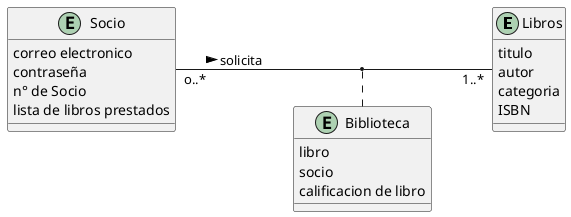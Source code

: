 @startuml
left to right direction
entity Libros{
 titulo
 autor
 categoria
 ISBN

}
entity Socio{
 correo electronico
 contraseña
 n° de Socio
 lista de libros prestados

}
entity Biblioteca{
 libro 
 socio
 calificacion de libro 

}
Socio "o..*" -- "1..*" Libros : solicita >
(Socio, Libros) .. Biblioteca


@enduml
